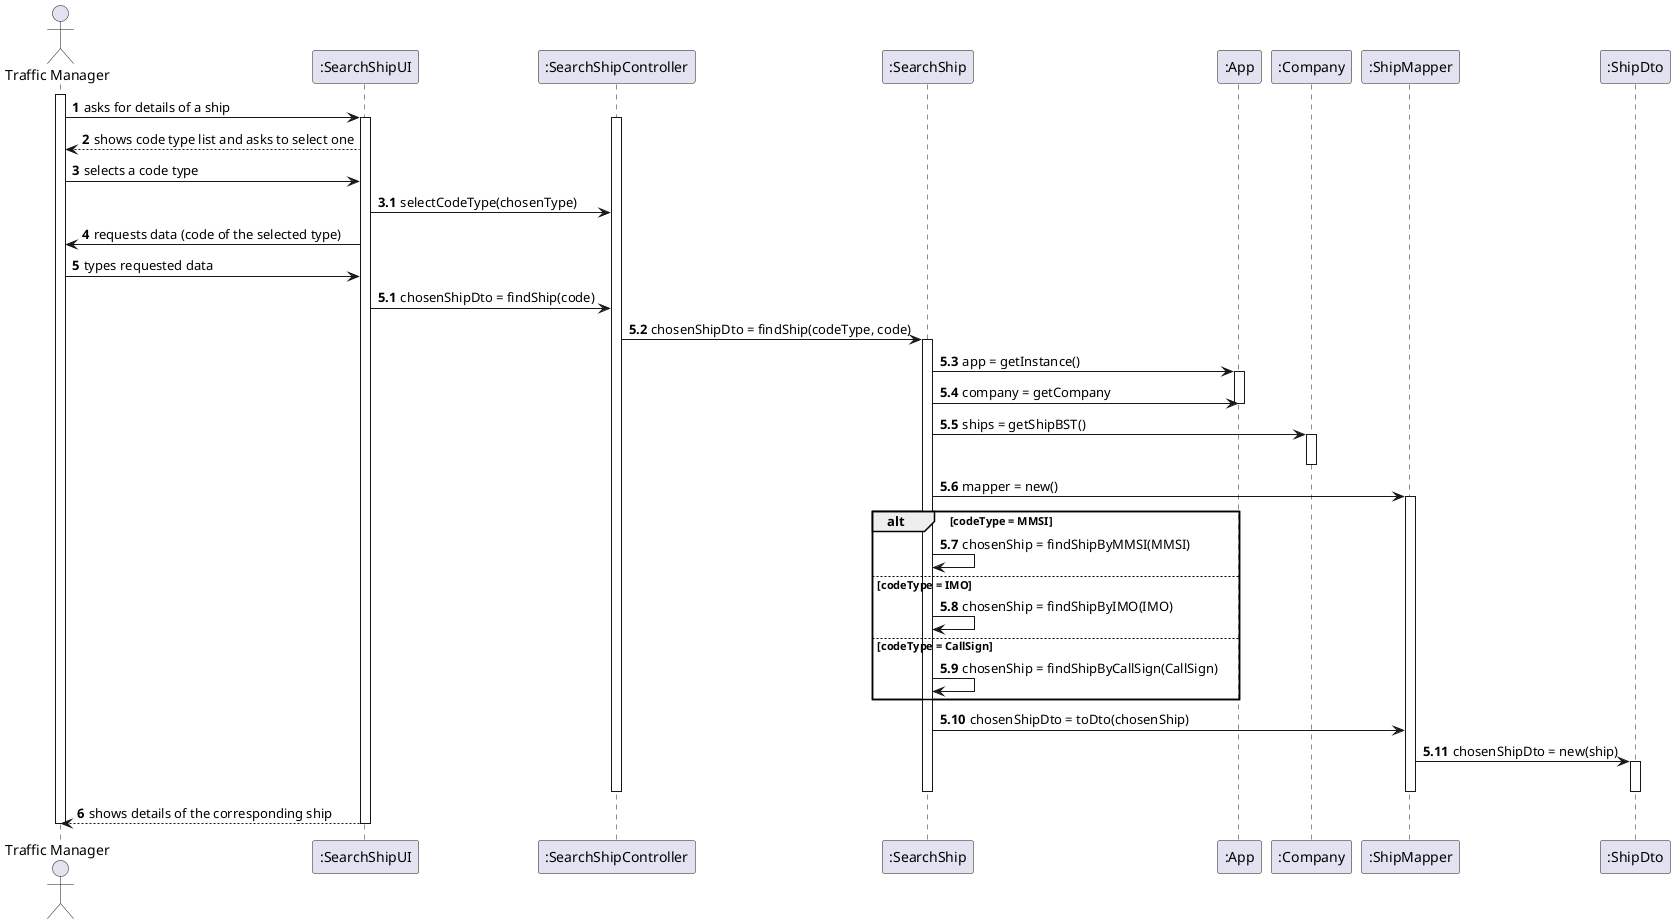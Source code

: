 @startuml
autonumber

'hide footbox
actor "Traffic Manager" as TM

participant ":SearchShipUI" as UI
participant ":SearchShipController" as CTRL
participant ":SearchShip" as SS
participant ":App" as APP
participant ":Company" as COMP
participant ":ShipMapper" as Mapper
participant ":ShipDto" as ShipDto

activate TM
TM -> UI : asks for details of a ship
activate UI
activate CTRL
UI --> TM : shows code type list and asks to select one

TM -> UI : selects a code type
autonumber 3.1
UI -> CTRL : selectCodeType(chosenType)
autonumber 4

UI -> TM : requests data (code of the selected type)
TM -> UI : types requested data

autonumber 5.1
UI -> CTRL : chosenShipDto = findShip(code)

CTRL -> SS : chosenShipDto = findShip(codeType, code)
activate SS

SS -> APP : app = getInstance()
activate APP
SS -> APP : company = getCompany
deactivate APP
SS -> COMP : ships = getShipBST()
activate COMP
deactivate COMP
SS -> Mapper : mapper = new()
activate Mapper

alt codeType = MMSI
  SS -> SS : chosenShip = findShipByMMSI(MMSI)
else codeType = IMO
  SS -> SS : chosenShip = findShipByIMO(IMO)
else codeType = CallSign
  SS -> SS : chosenShip = findShipByCallSign(CallSign)
end

SS -> Mapper : chosenShipDto = toDto(chosenShip)
Mapper -> ShipDto : chosenShipDto = new(ship)
activate ShipDto
deactivate ShipDto
deactivate Mapper
deactivate SS
deactivate CTRL

autonumber 6
UI --> TM : shows details of the corresponding ship
deactivate UI

deactivate TM

@enduml